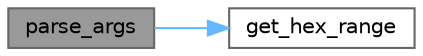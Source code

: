 digraph "parse_args"
{
 // LATEX_PDF_SIZE
  bgcolor="transparent";
  edge [fontname=Helvetica,fontsize=10,labelfontname=Helvetica,labelfontsize=10];
  node [fontname=Helvetica,fontsize=10,shape=box,height=0.2,width=0.4];
  rankdir="LR";
  Node1 [label="parse_args",height=0.2,width=0.4,color="gray40", fillcolor="grey60", style="filled", fontcolor="black",tooltip="Parse command line arguments."];
  Node1 -> Node2 [color="steelblue1",style="solid"];
  Node2 [label="get_hex_range",height=0.2,width=0.4,color="grey40", fillcolor="white", style="filled",URL="$unigen-hangul_8c.html#a97cb9bdd18abd681712b192f5729ad56",tooltip="Scan a hexadecimal range from a character string."];
}
